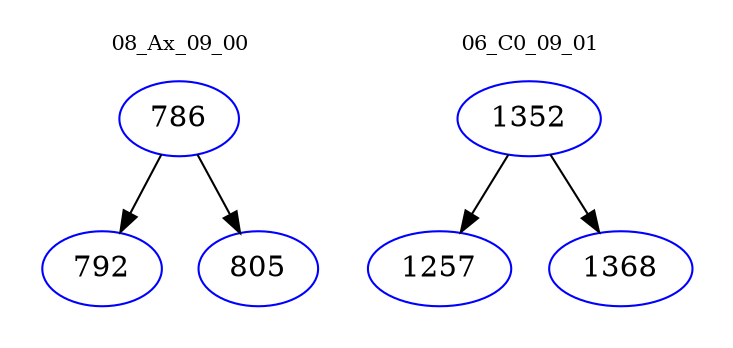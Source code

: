 digraph{
subgraph cluster_0 {
color = white
label = "08_Ax_09_00";
fontsize=10;
T0_786 [label="786", color="blue"]
T0_786 -> T0_792 [color="black"]
T0_792 [label="792", color="blue"]
T0_786 -> T0_805 [color="black"]
T0_805 [label="805", color="blue"]
}
subgraph cluster_1 {
color = white
label = "06_C0_09_01";
fontsize=10;
T1_1352 [label="1352", color="blue"]
T1_1352 -> T1_1257 [color="black"]
T1_1257 [label="1257", color="blue"]
T1_1352 -> T1_1368 [color="black"]
T1_1368 [label="1368", color="blue"]
}
}
